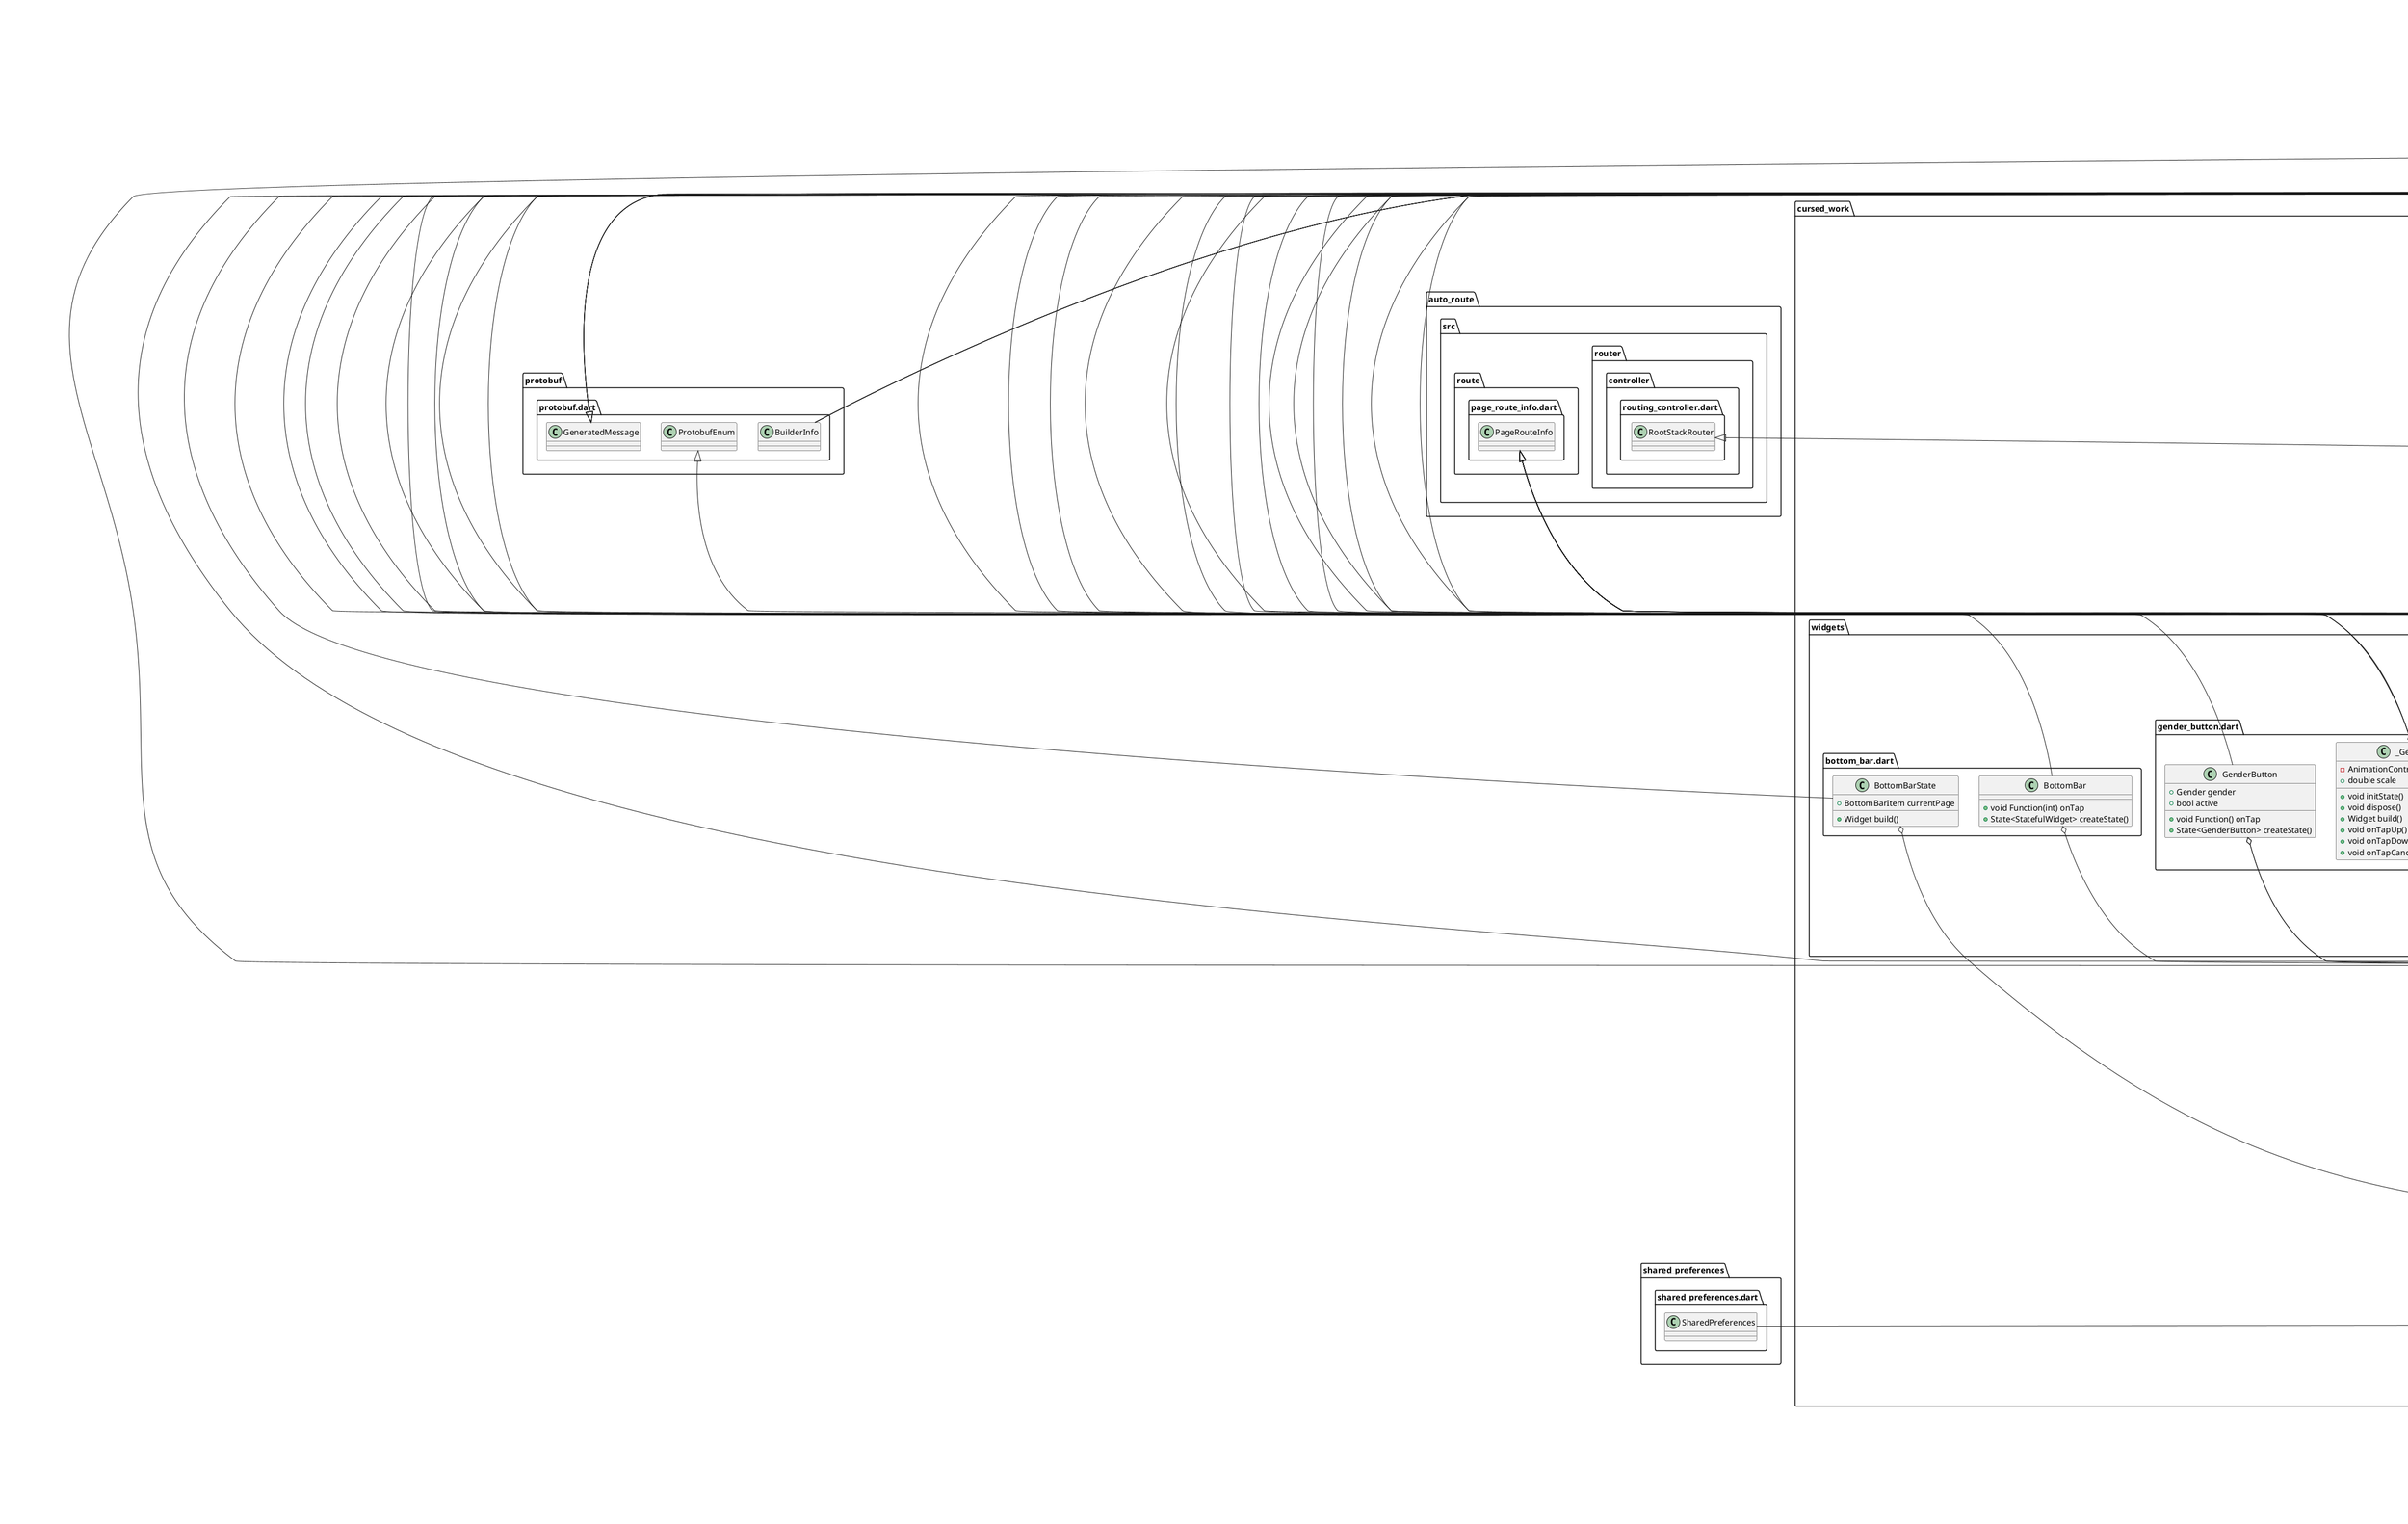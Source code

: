 @startuml
set namespaceSeparator ::

class "cursed_work::controllers::feed_controller.dart::FeedController" {
  +RxBool loaded
  +CredentialsRepository credentialsRepository
  +RxList<RecommendationModel> recommendations
  +RxBool loading
  +RxBool scrolledToBottom
  -PublishSubject<int> _listUpdated
  +Mutex mutex
  +RecommendationModel stab
  +Stream<int> listUpdated
  +Future<void> load()
  +Future<List<RecommendationModel>> getListForFetch()
  +Future<void> fetch()
  -Future<void> _updateLocal()
  +Future<void> reload()
}

"cursed_work::controllers::feed_controller.dart::FeedController" o-- "get::get_rx::src::rx_types::rx_types.dart::RxBool"
"cursed_work::controllers::feed_controller.dart::FeedController" o-- "cursed_work::repositories::credentials_repository.dart::CredentialsRepository"
"cursed_work::controllers::feed_controller.dart::FeedController" o-- "get::get_rx::src::rx_types::rx_types.dart::RxList<RecommendationModel>"
"cursed_work::controllers::feed_controller.dart::FeedController" o-- "rxdart::src::subjects::publish_subject.dart::PublishSubject<int>"
"cursed_work::controllers::feed_controller.dart::FeedController" o-- "mutex::mutex.dart::Mutex"
"cursed_work::controllers::feed_controller.dart::FeedController" o-- "cursed_work::utils::models::recommendation_model.dart::RecommendationModel"
"cursed_work::controllers::feed_controller.dart::FeedController" o-- "dart::async::Stream<int>"
"get::get_state_manager::src::simple::get_controllers.dart::GetxController" <|-- "cursed_work::controllers::feed_controller.dart::FeedController"

class "cursed_work::controllers::profile_controller.dart::ProfileController" {
  +RxBool loaded
  +RxInt bpm
  +RxInt steps
  +List<DeviceModel> devices
  +CredentialsRepository credentialsRepository
  +Future<void> load()
  +Future<void> addDevice()
}

"cursed_work::controllers::profile_controller.dart::ProfileController" o-- "get::get_rx::src::rx_types::rx_types.dart::RxBool"
"cursed_work::controllers::profile_controller.dart::ProfileController" o-- "get::get_rx::src::rx_types::rx_types.dart::RxInt"
"cursed_work::controllers::profile_controller.dart::ProfileController" o-- "cursed_work::repositories::credentials_repository.dart::CredentialsRepository"
"get::get_state_manager::src::simple::get_controllers.dart::GetxController" <|-- "cursed_work::controllers::profile_controller.dart::ProfileController"

class "cursed_work::controllers::registration_controller.dart::LoginController" {
  +CredentialsRepository credentialsRepository
  +Future<bool> checkLogin()
  +Future<bool> register()
}

"cursed_work::controllers::registration_controller.dart::LoginController" o-- "cursed_work::repositories::credentials_repository.dart::CredentialsRepository"
"get::get_state_manager::src::simple::get_controllers.dart::GetxController" <|-- "cursed_work::controllers::registration_controller.dart::LoginController"

class "cursed_work::controllers::settings_controller.dart::SettingsController" {
  +RxBool loaded
  +RxString username
  +RxString name
  +RxString surname
  +RxString date
  +Rx<Int64> height
  +Rx<Int64> weight
  +Rx<Gender> gender
  +RxString avatarRemote
  +RxString avatarLocal
  +CredentialsRepository credentialsRepository
  +Future<void> load()
  +Future<void> updateSettings()
  +void changeGender()
}

"cursed_work::controllers::settings_controller.dart::SettingsController" o-- "get::get_rx::src::rx_types::rx_types.dart::RxBool"
"cursed_work::controllers::settings_controller.dart::SettingsController" o-- "get::get_rx::src::rx_types::rx_types.dart::RxString"
"cursed_work::controllers::settings_controller.dart::SettingsController" o-- "get::get_rx::src::rx_types::rx_types.dart::Rx<Int64>"
"cursed_work::controllers::settings_controller.dart::SettingsController" o-- "get::get_rx::src::rx_types::rx_types.dart::Rx<Gender>"
"cursed_work::controllers::settings_controller.dart::SettingsController" o-- "cursed_work::repositories::credentials_repository.dart::CredentialsRepository"
"get::get_state_manager::src::simple::get_controllers.dart::GetxController" <|-- "cursed_work::controllers::settings_controller.dart::SettingsController"

class "cursed_work::controllers::stat_controller.dart::StatisticsController" {
  +RxBool loaded
  +Rx<StepsStatisticsModel> stepsModel
  +Rx<BpmStatisticsModel> bpmModel
  +Rx<SleepStatisticsModel> sleepModel
  +CredentialsRepository credentialsRepository
  +Future<void> load()
}

"cursed_work::controllers::stat_controller.dart::StatisticsController" o-- "get::get_rx::src::rx_types::rx_types.dart::RxBool"
"cursed_work::controllers::stat_controller.dart::StatisticsController" o-- "get::get_rx::src::rx_types::rx_types.dart::Rx<StepsStatisticsModel>"
"cursed_work::controllers::stat_controller.dart::StatisticsController" o-- "get::get_rx::src::rx_types::rx_types.dart::Rx<BpmStatisticsModel>"
"cursed_work::controllers::stat_controller.dart::StatisticsController" o-- "get::get_rx::src::rx_types::rx_types.dart::Rx<SleepStatisticsModel>"
"cursed_work::controllers::stat_controller.dart::StatisticsController" o-- "cursed_work::repositories::credentials_repository.dart::CredentialsRepository"
"get::get_state_manager::src::simple::get_controllers.dart::GetxController" <|-- "cursed_work::controllers::stat_controller.dart::StatisticsController"

class "cursed_work::grpc::generated::auth.pb.dart::CheckLoginRequest" {
  {static} -BuilderInfo _i
  {static} -CheckLoginRequest? _defaultInstance
  +BuilderInfo info_
  +String login
  +CheckLoginRequest clone()
  +CheckLoginRequest copyWith()
  {static} +CheckLoginRequest create()
  +CheckLoginRequest createEmptyInstance()
  {static} +PbList<CheckLoginRequest> createRepeated()
  {static} +CheckLoginRequest getDefault()
  +bool hasLogin()
  +void clearLogin()
}

"cursed_work::grpc::generated::auth.pb.dart::CheckLoginRequest" o-- "protobuf::protobuf.dart::BuilderInfo"
"cursed_work::grpc::generated::auth.pb.dart::CheckLoginRequest" o-- "cursed_work::grpc::generated::auth.pb.dart::CheckLoginRequest"
"protobuf::protobuf.dart::GeneratedMessage" <|-- "cursed_work::grpc::generated::auth.pb.dart::CheckLoginRequest"

class "cursed_work::grpc::generated::auth.pb.dart::CheckLoginResponse" {
  {static} -BuilderInfo _i
  {static} -CheckLoginResponse? _defaultInstance
  +BuilderInfo info_
  +Status status
  +CheckLoginResponse clone()
  +CheckLoginResponse copyWith()
  {static} +CheckLoginResponse create()
  +CheckLoginResponse createEmptyInstance()
  {static} +PbList<CheckLoginResponse> createRepeated()
  {static} +CheckLoginResponse getDefault()
  +bool hasStatus()
  +void clearStatus()
}

"cursed_work::grpc::generated::auth.pb.dart::CheckLoginResponse" o-- "protobuf::protobuf.dart::BuilderInfo"
"cursed_work::grpc::generated::auth.pb.dart::CheckLoginResponse" o-- "cursed_work::grpc::generated::auth.pb.dart::CheckLoginResponse"
"cursed_work::grpc::generated::auth.pb.dart::CheckLoginResponse" o-- "cursed_work::grpc::generated::auth.pbenum.dart::Status"
"protobuf::protobuf.dart::GeneratedMessage" <|-- "cursed_work::grpc::generated::auth.pb.dart::CheckLoginResponse"

class "cursed_work::grpc::generated::auth.pb.dart::RegistrationRequest" {
  {static} -BuilderInfo _i
  {static} -RegistrationRequest? _defaultInstance
  +BuilderInfo info_
  +String login
  +String password
  +RegistrationRequest clone()
  +RegistrationRequest copyWith()
  {static} +RegistrationRequest create()
  +RegistrationRequest createEmptyInstance()
  {static} +PbList<RegistrationRequest> createRepeated()
  {static} +RegistrationRequest getDefault()
  +bool hasLogin()
  +void clearLogin()
  +bool hasPassword()
  +void clearPassword()
}

"cursed_work::grpc::generated::auth.pb.dart::RegistrationRequest" o-- "protobuf::protobuf.dart::BuilderInfo"
"cursed_work::grpc::generated::auth.pb.dart::RegistrationRequest" o-- "cursed_work::grpc::generated::auth.pb.dart::RegistrationRequest"
"protobuf::protobuf.dart::GeneratedMessage" <|-- "cursed_work::grpc::generated::auth.pb.dart::RegistrationRequest"

class "cursed_work::grpc::generated::auth.pb.dart::RegistrationResponse" {
  {static} -BuilderInfo _i
  {static} -RegistrationResponse? _defaultInstance
  +BuilderInfo info_
  +Status status
  +RegistrationResponse clone()
  +RegistrationResponse copyWith()
  {static} +RegistrationResponse create()
  +RegistrationResponse createEmptyInstance()
  {static} +PbList<RegistrationResponse> createRepeated()
  {static} +RegistrationResponse getDefault()
  +bool hasStatus()
  +void clearStatus()
}

"cursed_work::grpc::generated::auth.pb.dart::RegistrationResponse" o-- "protobuf::protobuf.dart::BuilderInfo"
"cursed_work::grpc::generated::auth.pb.dart::RegistrationResponse" o-- "cursed_work::grpc::generated::auth.pb.dart::RegistrationResponse"
"cursed_work::grpc::generated::auth.pb.dart::RegistrationResponse" o-- "cursed_work::grpc::generated::auth.pbenum.dart::Status"
"protobuf::protobuf.dart::GeneratedMessage" <|-- "cursed_work::grpc::generated::auth.pb.dart::RegistrationResponse"

class "cursed_work::grpc::generated::auth.pbenum.dart::Status" {
  {static} +Status NOTHING
  {static} +Status SUCCESS
  {static} +Status CONFLICT
  {static} +List<Status> values
  {static} -Map<int, Status> _byValue
  {static} +Status? valueOf()
}

"cursed_work::grpc::generated::auth.pbenum.dart::Status" o-- "cursed_work::grpc::generated::auth.pbenum.dart::Status"
"protobuf::protobuf.dart::ProtobufEnum" <|-- "cursed_work::grpc::generated::auth.pbenum.dart::Status"

class "cursed_work::grpc::generated::auth.pbgrpc.dart::AuthServiceClient" {
  {static} -ClientMethod<CheckLoginRequest, CheckLoginResponse> _$checkLogin
  {static} -ClientMethod<RegistrationRequest, RegistrationResponse> _$registration
  +ResponseFuture<CheckLoginResponse> checkLogin()
  +ResponseFuture<RegistrationResponse> registration()
}

"cursed_work::grpc::generated::auth.pbgrpc.dart::AuthServiceClient" o-- "grpc::src::client::method.dart::ClientMethod<CheckLoginRequest, CheckLoginResponse>"
"cursed_work::grpc::generated::auth.pbgrpc.dart::AuthServiceClient" o-- "grpc::src::client::method.dart::ClientMethod<RegistrationRequest, RegistrationResponse>"
"grpc::src::client::client.dart::Client" <|-- "cursed_work::grpc::generated::auth.pbgrpc.dart::AuthServiceClient"

abstract class "cursed_work::grpc::generated::auth.pbgrpc.dart::AuthServiceBase" {
  +String $name
  +Future<CheckLoginResponse> checkLogin_Pre()
  +Future<RegistrationResponse> registration_Pre()
  +Future<CheckLoginResponse> checkLogin()
  +Future<RegistrationResponse> registration()
}

"grpc::src::server::service.dart::Service" <|-- "cursed_work::grpc::generated::auth.pbgrpc.dart::AuthServiceBase"

class "cursed_work::main.dart::MyApp" {
  -AppRouter _appRouter
  +CredentialsRepository credentialsRepository
  +SettingsController settings
  +ProfileController profile
  +FeedController feed
  +LoginController login
  +StatisticsController statistics
  +Widget build()
}

"cursed_work::main.dart::MyApp" o-- "cursed_work::navigation::router.gr.dart::AppRouter"
"cursed_work::main.dart::MyApp" o-- "cursed_work::repositories::credentials_repository.dart::CredentialsRepository"
"cursed_work::main.dart::MyApp" o-- "cursed_work::controllers::settings_controller.dart::SettingsController"
"cursed_work::main.dart::MyApp" o-- "cursed_work::controllers::profile_controller.dart::ProfileController"
"cursed_work::main.dart::MyApp" o-- "cursed_work::controllers::feed_controller.dart::FeedController"
"cursed_work::main.dart::MyApp" o-- "cursed_work::controllers::registration_controller.dart::LoginController"
"cursed_work::main.dart::MyApp" o-- "cursed_work::controllers::stat_controller.dart::StatisticsController"
"flutter::src::widgets::framework.dart::StatelessWidget" <|-- "cursed_work::main.dart::MyApp"

class "cursed_work::navigation::router.dart::$AppRouter" {
}

class "cursed_work::navigation::router.gr.dart::AppRouter" {
  +Map<String, Page<dynamic> Function(RouteData)> pagesMap
  +List<RouteConfig> routes
}

"auto_route::src::router::controller::routing_controller.dart::RootStackRouter" <|-- "cursed_work::navigation::router.gr.dart::AppRouter"

class "cursed_work::navigation::router.gr.dart::InitRouter" {
  {static} +String name
}

"auto_route::src::route::page_route_info.dart::PageRouteInfo" <|-- "cursed_work::navigation::router.gr.dart::InitRouter"

class "cursed_work::navigation::router.gr.dart::AccountRouter" {
  {static} +String name
}

"auto_route::src::route::page_route_info.dart::PageRouteInfo" <|-- "cursed_work::navigation::router.gr.dart::AccountRouter"

class "cursed_work::navigation::router.gr.dart::PasswordRouter" {
  {static} +String name
}

"auto_route::src::route::page_route_info.dart::PageRouteInfo" <|-- "cursed_work::navigation::router.gr.dart::PasswordRouter"

class "cursed_work::navigation::router.gr.dart::PersonalDataRouter" {
  {static} +String name
}

"auto_route::src::route::page_route_info.dart::PageRouteInfo" <|-- "cursed_work::navigation::router.gr.dart::PersonalDataRouter"

class "cursed_work::navigation::router.gr.dart::BiometricsRouter" {
  {static} +String name
}

"auto_route::src::route::page_route_info.dart::PageRouteInfo" <|-- "cursed_work::navigation::router.gr.dart::BiometricsRouter"

class "cursed_work::navigation::router.gr.dart::AvatarRouter" {
  {static} +String name
}

"auto_route::src::route::page_route_info.dart::PageRouteInfo" <|-- "cursed_work::navigation::router.gr.dart::AvatarRouter"

class "cursed_work::navigation::router.gr.dart::LoginRouter" {
  {static} +String name
}

"auto_route::src::route::page_route_info.dart::PageRouteInfo" <|-- "cursed_work::navigation::router.gr.dart::LoginRouter"

class "cursed_work::navigation::router.gr.dart::SettingsRouter" {
  {static} +String name
}

"auto_route::src::route::page_route_info.dart::PageRouteInfo" <|-- "cursed_work::navigation::router.gr.dart::SettingsRouter"

class "cursed_work::navigation::router.gr.dart::WelcomeRouter" {
  {static} +String name
}

"auto_route::src::route::page_route_info.dart::PageRouteInfo" <|-- "cursed_work::navigation::router.gr.dart::WelcomeRouter"

class "cursed_work::navigation::router.gr.dart::RecommendationRouter" {
  {static} +String name
}

"auto_route::src::route::page_route_info.dart::PageRouteInfo" <|-- "cursed_work::navigation::router.gr.dart::RecommendationRouter"

class "cursed_work::navigation::router.gr.dart::RecommendationRouterArgs" {
  +Key? key
  +RecommendationModel recommendation
  +String toString()
}

"cursed_work::navigation::router.gr.dart::RecommendationRouterArgs" o-- "flutter::src::foundation::key.dart::Key"
"cursed_work::navigation::router.gr.dart::RecommendationRouterArgs" o-- "cursed_work::utils::models::recommendation_model.dart::RecommendationModel"

class "cursed_work::navigation::router.gr.dart::MainRouter" {
  {static} +String name
}

"auto_route::src::route::page_route_info.dart::PageRouteInfo" <|-- "cursed_work::navigation::router.gr.dart::MainRouter"

class "cursed_work::navigation::router.gr.dart::MainRouterArgs" {
  +Key? key
  +bool firstTime
  +String toString()
}

"cursed_work::navigation::router.gr.dart::MainRouterArgs" o-- "flutter::src::foundation::key.dart::Key"

class "cursed_work::navigation::router.gr.dart::FeedRouter" {
  {static} +String name
}

"auto_route::src::route::page_route_info.dart::PageRouteInfo" <|-- "cursed_work::navigation::router.gr.dart::FeedRouter"

class "cursed_work::navigation::router.gr.dart::StatisticsRouter" {
  {static} +String name
}

"auto_route::src::route::page_route_info.dart::PageRouteInfo" <|-- "cursed_work::navigation::router.gr.dart::StatisticsRouter"

class "cursed_work::navigation::router.gr.dart::ProfileRouter" {
  {static} +String name
}

"auto_route::src::route::page_route_info.dart::PageRouteInfo" <|-- "cursed_work::navigation::router.gr.dart::ProfileRouter"

class "cursed_work::pages::init_page.dart::InitPage" {
  +InitPageState createState()
}

"flutter::src::widgets::framework.dart::StatefulWidget" <|-- "cursed_work::pages::init_page.dart::InitPage"

class "cursed_work::pages::init_page.dart::InitPageState" {
  -CompositeSubscription _sub
  +UniqueKey routerKey
  +void initState()
  +void dispose()
  +Widget build()
}

"cursed_work::pages::init_page.dart::InitPageState" o-- "rxdart::src::utils::composite_subscription.dart::CompositeSubscription"
"cursed_work::pages::init_page.dart::InitPageState" o-- "flutter::src::widgets::framework.dart::UniqueKey"
"flutter::src::widgets::framework.dart::State" <|-- "cursed_work::pages::init_page.dart::InitPageState"

class "cursed_work::pages::login_page.dart::LoginPage" {
  +LoginPageState createState()
}

"flutter::src::widgets::framework.dart::StatefulWidget" <|-- "cursed_work::pages::login_page.dart::LoginPage"

class "cursed_work::pages::login_page.dart::LoginPageState" {
  +CredentialsRepository credentialsRepository
  +TextEditingController emailController
  +TextEditingController passwordController
  +RxBool visible
  +RxString emailError
  +RxBool active
  +bool obscure
  +void initState()
  +Widget build()
  +void loginTap()
}

"cursed_work::pages::login_page.dart::LoginPageState" o-- "cursed_work::repositories::credentials_repository.dart::CredentialsRepository"
"cursed_work::pages::login_page.dart::LoginPageState" o-- "flutter::src::widgets::editable_text.dart::TextEditingController"
"cursed_work::pages::login_page.dart::LoginPageState" o-- "get::get_rx::src::rx_types::rx_types.dart::RxBool"
"cursed_work::pages::login_page.dart::LoginPageState" o-- "get::get_rx::src::rx_types::rx_types.dart::RxString"
"flutter::src::widgets::framework.dart::State" <|-- "cursed_work::pages::login_page.dart::LoginPageState"

class "cursed_work::pages::profile::profile_page.dart::ProfilePage" {
  +ProfilePageState createState()
}

"flutter::src::widgets::framework.dart::StatefulWidget" <|-- "cursed_work::pages::profile::profile_page.dart::ProfilePage"

class "cursed_work::pages::profile::profile_page.dart::ProfilePageState" {
  -GlobalKey<State<StatefulWidget>> _preferencesKey
  +CredentialsRepository credentialsRepository
  -SettingsController _settings
  -ProfileController _profile
  +void initState()
  +Widget build()
  +Row buildUserMetrics()
  +Row buildTopBar()
}

"cursed_work::pages::profile::profile_page.dart::ProfilePageState" o-- "flutter::src::widgets::framework.dart::GlobalKey<State<StatefulWidget>>"
"cursed_work::pages::profile::profile_page.dart::ProfilePageState" o-- "cursed_work::repositories::credentials_repository.dart::CredentialsRepository"
"cursed_work::pages::profile::profile_page.dart::ProfilePageState" o-- "cursed_work::controllers::settings_controller.dart::SettingsController"
"cursed_work::pages::profile::profile_page.dart::ProfilePageState" o-- "cursed_work::controllers::profile_controller.dart::ProfileController"
"flutter::src::widgets::framework.dart::State" <|-- "cursed_work::pages::profile::profile_page.dart::ProfilePageState"

class "cursed_work::pages::profile::settings_page.dart::SettingsPage" {
  +SettingsPageState createState()
}

"flutter::src::widgets::framework.dart::StatefulWidget" <|-- "cursed_work::pages::profile::settings_page.dart::SettingsPage"

class "cursed_work::pages::profile::settings_page.dart::SettingsPageState" {
  -TextEditingController _nameController
  -TextEditingController _surnameController
  -TextEditingController _dateController
  -TextEditingController _heightController
  -TextEditingController _weightController
  -RxBool _activeButton
  +RxString nameError
  +RxString surnameError
  +RxString dateError
  +RxString heightError
  +RxString weightError
  -GlobalKey<State<StatefulWidget>> _preferencesKey
  -ImagePicker _picker
  +CredentialsRepository credentialsRepository
  -SettingsController _settingsController
  +void initState()
  +void didChangeDependencies()
  +Future<void> setAllFields()
  +Widget build()
  +void setButton()
  +void showSettingsMenu()
}

"cursed_work::pages::profile::settings_page.dart::SettingsPageState" o-- "flutter::src::widgets::editable_text.dart::TextEditingController"
"cursed_work::pages::profile::settings_page.dart::SettingsPageState" o-- "get::get_rx::src::rx_types::rx_types.dart::RxBool"
"cursed_work::pages::profile::settings_page.dart::SettingsPageState" o-- "get::get_rx::src::rx_types::rx_types.dart::RxString"
"cursed_work::pages::profile::settings_page.dart::SettingsPageState" o-- "flutter::src::widgets::framework.dart::GlobalKey<State<StatefulWidget>>"
"cursed_work::pages::profile::settings_page.dart::SettingsPageState" o-- "image_picker::image_picker.dart::ImagePicker"
"cursed_work::pages::profile::settings_page.dart::SettingsPageState" o-- "cursed_work::repositories::credentials_repository.dart::CredentialsRepository"
"cursed_work::pages::profile::settings_page.dart::SettingsPageState" o-- "cursed_work::controllers::settings_controller.dart::SettingsController"
"flutter::src::widgets::framework.dart::State" <|-- "cursed_work::pages::profile::settings_page.dart::SettingsPageState"

class "cursed_work::pages::recomendations::feed_page.dart::FeedPage" {
  +FeedPageState createState()
}

"flutter::src::widgets::framework.dart::StatefulWidget" <|-- "cursed_work::pages::recomendations::feed_page.dart::FeedPage"

class "cursed_work::pages::recomendations::feed_page.dart::FeedPageState" {
  +FeedController feedController
  -bool _initialized
  -CompositeSubscription _sub
  -PagingController<int, RecommendationModel> _pagingController
  +CredentialsRepository credentialsRepository
  +void initState()
  -Future<void> _fetch()
  +void didChangeDependencies()
  +void dispose()
  +Widget build()
}

"cursed_work::pages::recomendations::feed_page.dart::FeedPageState" o-- "cursed_work::controllers::feed_controller.dart::FeedController"
"cursed_work::pages::recomendations::feed_page.dart::FeedPageState" o-- "rxdart::src::utils::composite_subscription.dart::CompositeSubscription"
"cursed_work::pages::recomendations::feed_page.dart::FeedPageState" o-- "infinite_scroll_pagination::src::core::paging_controller.dart::PagingController<int, RecommendationModel>"
"cursed_work::pages::recomendations::feed_page.dart::FeedPageState" o-- "cursed_work::repositories::credentials_repository.dart::CredentialsRepository"
"flutter::src::widgets::framework.dart::State" <|-- "cursed_work::pages::recomendations::feed_page.dart::FeedPageState"

class "cursed_work::pages::recomendations::recomendation_page.dart::RecommendationPage" {
  +RecommendationModel recommendation
  +RecommendationPageState createState()
}

"cursed_work::pages::recomendations::recomendation_page.dart::RecommendationPage" o-- "cursed_work::utils::models::recommendation_model.dart::RecommendationModel"
"flutter::src::widgets::framework.dart::StatefulWidget" <|-- "cursed_work::pages::recomendations::recomendation_page.dart::RecommendationPage"

class "cursed_work::pages::recomendations::recomendation_page.dart::RecommendationPageState" {
  +CredentialsRepository credentialsRepository
  +void initState()
  +Widget build()
}

"cursed_work::pages::recomendations::recomendation_page.dart::RecommendationPageState" o-- "cursed_work::repositories::credentials_repository.dart::CredentialsRepository"
"flutter::src::widgets::framework.dart::State" <|-- "cursed_work::pages::recomendations::recomendation_page.dart::RecommendationPageState"

class "cursed_work::pages::registration::account_page.dart::AccountPage" {
  +AccountPageState createState()
}

"flutter::src::widgets::framework.dart::StatefulWidget" <|-- "cursed_work::pages::registration::account_page.dart::AccountPage"

class "cursed_work::pages::registration::account_page.dart::AccountPageState" {
  +TextEditingController emailController
  +TextEditingController nicknameController
  +RxString emailError
  +RxString nicknameError
  -SettingsController _settingsController
  -LoginController _loginController
  +RxBool visible
  +RxBool active
  +void initState()
  +Widget build()
  +Future<void> nextAction()
  +void setButton()
}

"cursed_work::pages::registration::account_page.dart::AccountPageState" o-- "flutter::src::widgets::editable_text.dart::TextEditingController"
"cursed_work::pages::registration::account_page.dart::AccountPageState" o-- "get::get_rx::src::rx_types::rx_types.dart::RxString"
"cursed_work::pages::registration::account_page.dart::AccountPageState" o-- "cursed_work::controllers::settings_controller.dart::SettingsController"
"cursed_work::pages::registration::account_page.dart::AccountPageState" o-- "cursed_work::controllers::registration_controller.dart::LoginController"
"cursed_work::pages::registration::account_page.dart::AccountPageState" o-- "get::get_rx::src::rx_types::rx_types.dart::RxBool"
"flutter::src::widgets::framework.dart::State" <|-- "cursed_work::pages::registration::account_page.dart::AccountPageState"

class "cursed_work::pages::registration::avatar_page.dart::AvatarPage" {
  +AvatarPageState createState()
}

"flutter::src::widgets::framework.dart::StatefulWidget" <|-- "cursed_work::pages::registration::avatar_page.dart::AvatarPage"

class "cursed_work::pages::registration::avatar_page.dart::AvatarPageState" {
  +RxString path
  +RxBool loading
  -ImagePicker _picker
  -SettingsController _settingsController
  +void initState()
  +Widget build()
}

"cursed_work::pages::registration::avatar_page.dart::AvatarPageState" o-- "get::get_rx::src::rx_types::rx_types.dart::RxString"
"cursed_work::pages::registration::avatar_page.dart::AvatarPageState" o-- "get::get_rx::src::rx_types::rx_types.dart::RxBool"
"cursed_work::pages::registration::avatar_page.dart::AvatarPageState" o-- "image_picker::image_picker.dart::ImagePicker"
"cursed_work::pages::registration::avatar_page.dart::AvatarPageState" o-- "cursed_work::controllers::settings_controller.dart::SettingsController"
"flutter::src::widgets::framework.dart::State" <|-- "cursed_work::pages::registration::avatar_page.dart::AvatarPageState"

class "cursed_work::pages::registration::biometrics_page.dart::BiometricsPage" {
  +BiometricsPageState createState()
}

"flutter::src::widgets::framework.dart::StatefulWidget" <|-- "cursed_work::pages::registration::biometrics_page.dart::BiometricsPage"

class "cursed_work::pages::registration::biometrics_page.dart::BiometricsPageState" {
  -SettingsController _settingsController
  -TextEditingController _heightController
  -TextEditingController _weightController
  +RxString heightError
  +RxString weightError
  +RxBool activeButton
  +void initState()
  +void setActive()
  +Widget build()
}

"cursed_work::pages::registration::biometrics_page.dart::BiometricsPageState" o-- "cursed_work::controllers::settings_controller.dart::SettingsController"
"cursed_work::pages::registration::biometrics_page.dart::BiometricsPageState" o-- "flutter::src::widgets::editable_text.dart::TextEditingController"
"cursed_work::pages::registration::biometrics_page.dart::BiometricsPageState" o-- "get::get_rx::src::rx_types::rx_types.dart::RxString"
"cursed_work::pages::registration::biometrics_page.dart::BiometricsPageState" o-- "get::get_rx::src::rx_types::rx_types.dart::RxBool"
"flutter::src::widgets::framework.dart::State" <|-- "cursed_work::pages::registration::biometrics_page.dart::BiometricsPageState"

class "cursed_work::pages::registration::password_page.dart::PasswordPage" {
  +PasswordPageState createState()
}

"flutter::src::widgets::framework.dart::StatefulWidget" <|-- "cursed_work::pages::registration::password_page.dart::PasswordPage"

class "cursed_work::pages::registration::password_page.dart::PasswordPageState" {
  +TextEditingController passwordController
  +TextEditingController repeatedController
  +RxBool visible
  +bool obscure
  +RxString passwordError
  +RxString repeatedError
  +void initState()
  +void didChangeDependencies()
  +Widget build()
}

"cursed_work::pages::registration::password_page.dart::PasswordPageState" o-- "flutter::src::widgets::editable_text.dart::TextEditingController"
"cursed_work::pages::registration::password_page.dart::PasswordPageState" o-- "get::get_rx::src::rx_types::rx_types.dart::RxBool"
"cursed_work::pages::registration::password_page.dart::PasswordPageState" o-- "get::get_rx::src::rx_types::rx_types.dart::RxString"
"flutter::src::widgets::framework.dart::State" <|-- "cursed_work::pages::registration::password_page.dart::PasswordPageState"

class "cursed_work::pages::registration::personal_data_page.dart::PersonalDataPage" {
  +PersonalDataPageState createState()
}

"flutter::src::widgets::framework.dart::StatefulWidget" <|-- "cursed_work::pages::registration::personal_data_page.dart::PersonalDataPage"

class "cursed_work::pages::registration::personal_data_page.dart::PersonalDataPageState" {
  -TextEditingController _nameController
  -TextEditingController _surnameController
  -TextEditingController _dateController
  -RxBool _activeButton
  -SettingsController _settingsController
  +RxString nameError
  +RxString surnameError
  +RxString dateError
  +void initState()
  +void setButton()
  +Widget build()
}

"cursed_work::pages::registration::personal_data_page.dart::PersonalDataPageState" o-- "flutter::src::widgets::editable_text.dart::TextEditingController"
"cursed_work::pages::registration::personal_data_page.dart::PersonalDataPageState" o-- "get::get_rx::src::rx_types::rx_types.dart::RxBool"
"cursed_work::pages::registration::personal_data_page.dart::PersonalDataPageState" o-- "cursed_work::controllers::settings_controller.dart::SettingsController"
"cursed_work::pages::registration::personal_data_page.dart::PersonalDataPageState" o-- "get::get_rx::src::rx_types::rx_types.dart::RxString"
"flutter::src::widgets::framework.dart::State" <|-- "cursed_work::pages::registration::personal_data_page.dart::PersonalDataPageState"

class "cursed_work::pages::statistics::all_statisctics_page.dart::StatisticsPage" {
  +StatisticsPageState createState()
}

"flutter::src::widgets::framework.dart::StatefulWidget" <|-- "cursed_work::pages::statistics::all_statisctics_page.dart::StatisticsPage"

class "cursed_work::pages::statistics::all_statisctics_page.dart::StatisticsPageState" {
  +CredentialsRepository credentialsRepository
  +StatisticsController controller
  +void initState()
  +Widget build()
}

"cursed_work::pages::statistics::all_statisctics_page.dart::StatisticsPageState" o-- "cursed_work::repositories::credentials_repository.dart::CredentialsRepository"
"cursed_work::pages::statistics::all_statisctics_page.dart::StatisticsPageState" o-- "cursed_work::controllers::stat_controller.dart::StatisticsController"
"flutter::src::widgets::framework.dart::State" <|-- "cursed_work::pages::statistics::all_statisctics_page.dart::StatisticsPageState"

class "cursed_work::pages::tabs_page.dart::TabPage" {
  +bool firstTime
  +State<TabPage> createState()
}

"flutter::src::widgets::framework.dart::StatefulWidget" <|-- "cursed_work::pages::tabs_page.dart::TabPage"

class "cursed_work::pages::tabs_page.dart::_TabPageState" {
  +CredentialsRepository credentialsRepository
  +void initState()
  +void didChangeDependencies()
  +void dispose()
  +Widget build()
}

"cursed_work::pages::tabs_page.dart::_TabPageState" o-- "cursed_work::repositories::credentials_repository.dart::CredentialsRepository"
"flutter::src::widgets::framework.dart::State" <|-- "cursed_work::pages::tabs_page.dart::_TabPageState"
"flutter::src::widgets::binding.dart::WidgetsBindingObserver" <|-- "cursed_work::pages::tabs_page.dart::_TabPageState"

class "cursed_work::pages::welcome_page.dart::WelcomePage" {
  +WelcomePageState createState()
}

"flutter::src::widgets::framework.dart::StatefulWidget" <|-- "cursed_work::pages::welcome_page.dart::WelcomePage"

class "cursed_work::pages::welcome_page.dart::WelcomePageState" {
  +TextEditingController emailController
  +TextEditingController passwordController
  +RxBool visible
  +void initState()
  +Widget build()
}

"cursed_work::pages::welcome_page.dart::WelcomePageState" o-- "flutter::src::widgets::editable_text.dart::TextEditingController"
"cursed_work::pages::welcome_page.dart::WelcomePageState" o-- "get::get_rx::src::rx_types::rx_types.dart::RxBool"
"flutter::src::widgets::framework.dart::State" <|-- "cursed_work::pages::welcome_page.dart::WelcomePageState"

class "cursed_work::repositories::credentials_repository.dart::CredentialsRepository" {
  -SharedPreferences? _prefs
  +RxString accessToken
  +Rx<CredentialsState> state
  -GrpcOrGrpcWebClientChannel _authServiceChanel
  -Future<SharedPreferences> _getPrefs()
  +Future<void> logout()
  +Future<void> login()
  +Future<void> restoreCredentials()
  +T client()
}

"cursed_work::repositories::credentials_repository.dart::CredentialsRepository" o-- "shared_preferences::shared_preferences.dart::SharedPreferences"
"cursed_work::repositories::credentials_repository.dart::CredentialsRepository" o-- "get::get_rx::src::rx_types::rx_types.dart::RxString"
"cursed_work::repositories::credentials_repository.dart::CredentialsRepository" o-- "get::get_rx::src::rx_types::rx_types.dart::Rx<CredentialsState>"
"cursed_work::repositories::credentials_repository.dart::CredentialsRepository" o-- "grpc::grpc_or_grpcweb.dart::GrpcOrGrpcWebClientChannel"
"get::get_state_manager::src::simple::get_controllers.dart::GetxController" <|-- "cursed_work::repositories::credentials_repository.dart::CredentialsRepository"

class "cursed_work::repositories::credentials_repository.dart::CredentialsState" {
  +int index
  {static} +List<CredentialsState> values
  {static} +CredentialsState idle
  {static} +CredentialsState loggedIn
  {static} +CredentialsState loggedOut
}

"cursed_work::repositories::credentials_repository.dart::CredentialsState" o-- "cursed_work::repositories::credentials_repository.dart::CredentialsState"
"dart::core::Enum" <|-- "cursed_work::repositories::credentials_repository.dart::CredentialsState"

abstract class "cursed_work::utils::assets.dart::Assets" {
  {static} +String backward_mark
  {static} +String bpm
  {static} +String calendar
  {static} +String camera_plus
  {static} +String female
  {static} +String male
  {static} +String options
  {static} +String placeholder
  {static} +String plus
  {static} +String recommendations
  {static} +String settings
  {static} +String smart_watch
  {static} +String stats
  {static} +String steps
  {static} +String user
  {static} +String eye
  {static} +String moon
}

abstract class "cursed_work::utils::bound.dart::DateBounds" {
  {static} +DateTime left
  {static} +DateTime right
}

abstract class "cursed_work::utils::bound.dart::Durations" {
  {static} +Duration button
}

class "cursed_work::utils::enums.dart::Gender" {
  +int index
  {static} +List<Gender> values
  {static} +Gender none
  {static} +Gender male
  {static} +Gender female
}

"cursed_work::utils::enums.dart::Gender" o-- "cursed_work::utils::enums.dart::Gender"
"dart::core::Enum" <|-- "cursed_work::utils::enums.dart::Gender"

class "cursed_work::utils::enums.dart::SettingsMenuAction" {
  +int index
  {static} +List<SettingsMenuAction> values
  {static} +SettingsMenuAction logout
}

"cursed_work::utils::enums.dart::SettingsMenuAction" o-- "cursed_work::utils::enums.dart::SettingsMenuAction"
"dart::core::Enum" <|-- "cursed_work::utils::enums.dart::SettingsMenuAction"

class "cursed_work::utils::enums.dart::RecommendationLevel" {
  +int index
  {static} +List<RecommendationLevel> values
  {static} +RecommendationLevel info
  {static} +RecommendationLevel warning
}

"cursed_work::utils::enums.dart::RecommendationLevel" o-- "cursed_work::utils::enums.dart::RecommendationLevel"
"dart::core::Enum" <|-- "cursed_work::utils::enums.dart::RecommendationLevel"

class "cursed_work::utils::enums.dart::BottomBarItem" {
  +int index
  {static} +List<BottomBarItem> values
  {static} +BottomBarItem recommendations
  {static} +BottomBarItem statistics
  {static} +BottomBarItem profile
}

"cursed_work::utils::enums.dart::BottomBarItem" o-- "cursed_work::utils::enums.dart::BottomBarItem"
"dart::core::Enum" <|-- "cursed_work::utils::enums.dart::BottomBarItem"

class "cursed_work::utils::enums.dart::MetricsType" {
  +int index
  {static} +List<MetricsType> values
  {static} +MetricsType bpm
  {static} +MetricsType steps
}

"cursed_work::utils::enums.dart::MetricsType" o-- "cursed_work::utils::enums.dart::MetricsType"
"dart::core::Enum" <|-- "cursed_work::utils::enums.dart::MetricsType"

class "cursed_work::utils::models::bpm_model.dart::BpmStatisticsModel" {
  +int bpmLast
  +int bpmAverage
  +String lastMeasuringTime
}

abstract class "cursed_work::utils::models::device_model.dart::Model" {
}

class "cursed_work::utils::models::device_model.dart::DeviceModel" {
  +String name
  +String id
}

"cursed_work::utils::models::device_model.dart::Model" <|-- "cursed_work::utils::models::device_model.dart::DeviceModel"

class "cursed_work::utils::models::recommendation_model.dart::RecommendationModel" {
  +RecommendationLevel level
  +String id
  +String title
  +String mainText
  +String date
  +List<String>? media
}

"cursed_work::utils::models::recommendation_model.dart::RecommendationModel" o-- "cursed_work::utils::enums.dart::RecommendationLevel"

class "cursed_work::utils::models::sleep_model.dart::SleepStatisticsModel" {
  +int currentMark
  +double hours
  +String lastSleepTime
  +int averageMark
}

class "cursed_work::utils::models::steps_model.dart::StepsStatisticsModel" {
  +double stepsCount
  +double stepsGoal
  +double distance
}

abstract class "cursed_work::utils::sizes.dart::AppSizes" {
  {static} +double pageInset
}

abstract class "cursed_work::utils::ui_kit.dart::AppTextStyles" {
  +TextStyle headline1
  {static} +TextStyle heading1()
  {static} +TextStyle heading2()
  {static} +TextStyle button1()
  {static} +TextStyle bigText()
  {static} +TextStyle button2()
  {static} +TextStyle mainText()
  {static} +TextStyle smallText()
  {static} +TextStyle input()
  {static} +TextStyle inter()
}

"cursed_work::utils::ui_kit.dart::AppTextStyles" o-- "flutter::src::painting::text_style.dart::TextStyle"
"flutter::src::material::text_theme.dart::TextTheme" <|-- "cursed_work::utils::ui_kit.dart::AppTextStyles"

abstract class "cursed_work::utils::ui_kit.dart::AppColors" {
  {static} +Color light
  {static} +Color white
  {static} +Color red
  {static} +Color dark
  {static} +Color hintText
  {static} +Color black
  {static} +Color orange
  {static} +Color heart
}

"cursed_work::utils::ui_kit.dart::AppColors" o-- "dart::ui::Color"

class "cursed_work::validation::fields.dart::Nickname" {
  +NicknameError? validator()
}

"formz::formz.dart::FormzInput" <|-- "cursed_work::validation::fields.dart::Nickname"

class "cursed_work::validation::fields.dart::Email" {
  +EmailError? validator()
}

"formz::formz.dart::FormzInput" <|-- "cursed_work::validation::fields.dart::Email"

class "cursed_work::validation::fields.dart::Name" {
  +NameError? validator()
}

"formz::formz.dart::FormzInput" <|-- "cursed_work::validation::fields.dart::Name"

class "cursed_work::validation::fields.dart::Password" {
  +PasswordError? validator()
}

"formz::formz.dart::FormzInput" <|-- "cursed_work::validation::fields.dart::Password"

class "cursed_work::validation::fields.dart::Date" {
  +DateError? validator()
}

"formz::formz.dart::FormzInput" <|-- "cursed_work::validation::fields.dart::Date"

class "cursed_work::validation::fields.dart::Height" {
  +NumberError? validator()
}

"formz::formz.dart::FormzInput" <|-- "cursed_work::validation::fields.dart::Height"

class "cursed_work::validation::fields.dart::Weight" {
  +NumberError? validator()
}

"formz::formz.dart::FormzInput" <|-- "cursed_work::validation::fields.dart::Weight"

class "cursed_work::validation::fields.dart::NicknameError" {
  +int index
  {static} +List<NicknameError> values
  {static} +NicknameError empty
  {static} +NicknameError size
  {static} +NicknameError unique
}

"cursed_work::validation::fields.dart::NicknameError" o-- "cursed_work::validation::fields.dart::NicknameError"
"dart::core::Enum" <|-- "cursed_work::validation::fields.dart::NicknameError"

class "cursed_work::validation::fields.dart::DateError" {
  +int index
  {static} +List<DateError> values
  {static} +DateError empty
  {static} +DateError format
}

"cursed_work::validation::fields.dart::DateError" o-- "cursed_work::validation::fields.dart::DateError"
"dart::core::Enum" <|-- "cursed_work::validation::fields.dart::DateError"

class "cursed_work::validation::fields.dart::EmailError" {
  +int index
  {static} +List<EmailError> values
  {static} +EmailError empty
  {static} +EmailError format
}

"cursed_work::validation::fields.dart::EmailError" o-- "cursed_work::validation::fields.dart::EmailError"
"dart::core::Enum" <|-- "cursed_work::validation::fields.dart::EmailError"

class "cursed_work::validation::fields.dart::NameError" {
  +int index
  {static} +List<NameError> values
  {static} +NameError empty
}

"cursed_work::validation::fields.dart::NameError" o-- "cursed_work::validation::fields.dart::NameError"
"dart::core::Enum" <|-- "cursed_work::validation::fields.dart::NameError"

class "cursed_work::validation::fields.dart::NumberError" {
  +int index
  {static} +List<NumberError> values
  {static} +NumberError empty
  {static} +NumberError format
  {static} +NumberError less
  {static} +NumberError more
}

"cursed_work::validation::fields.dart::NumberError" o-- "cursed_work::validation::fields.dart::NumberError"
"dart::core::Enum" <|-- "cursed_work::validation::fields.dart::NumberError"

class "cursed_work::validation::fields.dart::PasswordError" {
  +int index
  {static} +List<PasswordError> values
  {static} +PasswordError empty
  {static} +PasswordError uppercase
  {static} +PasswordError digits
  {static} +PasswordError lowercase
  {static} +PasswordError specialCharacters
  {static} +PasswordError size
}

"cursed_work::validation::fields.dart::PasswordError" o-- "cursed_work::validation::fields.dart::PasswordError"
"dart::core::Enum" <|-- "cursed_work::validation::fields.dart::PasswordError"

class "cursed_work::validation::forms.dart::AccountForm" {
  +Email email
  +Nickname nickname
  +List<FormzInput<dynamic, dynamic>> inputs
}

"cursed_work::validation::forms.dart::AccountForm" o-- "cursed_work::validation::fields.dart::Email"
"cursed_work::validation::forms.dart::AccountForm" o-- "cursed_work::validation::fields.dart::Nickname"
"formz::formz.dart::FormzMixin" <|-- "cursed_work::validation::forms.dart::AccountForm"

class "cursed_work::validation::forms.dart::PersonalForm" {
  +Date date
  +Name name
  +Name surname
  +List<FormzInput<dynamic, dynamic>> inputs
}

"cursed_work::validation::forms.dart::PersonalForm" o-- "cursed_work::validation::fields.dart::Date"
"cursed_work::validation::forms.dart::PersonalForm" o-- "cursed_work::validation::fields.dart::Name"
"formz::formz.dart::FormzMixin" <|-- "cursed_work::validation::forms.dart::PersonalForm"

class "cursed_work::validation::forms.dart::BiometicsForm" {
  +Height height
  +Weight weight
  +List<FormzInput<dynamic, dynamic>> inputs
}

"cursed_work::validation::forms.dart::BiometicsForm" o-- "cursed_work::validation::fields.dart::Height"
"cursed_work::validation::forms.dart::BiometicsForm" o-- "cursed_work::validation::fields.dart::Weight"
"formz::formz.dart::FormzMixin" <|-- "cursed_work::validation::forms.dart::BiometicsForm"

class "cursed_work::validation::forms.dart::SettingsForm" {
  +Date date
  +Name name
  +Name surname
  +Height height
  +Weight weight
  +List<FormzInput<dynamic, dynamic>> inputs
}

"cursed_work::validation::forms.dart::SettingsForm" o-- "cursed_work::validation::fields.dart::Date"
"cursed_work::validation::forms.dart::SettingsForm" o-- "cursed_work::validation::fields.dart::Name"
"cursed_work::validation::forms.dart::SettingsForm" o-- "cursed_work::validation::fields.dart::Height"
"cursed_work::validation::forms.dart::SettingsForm" o-- "cursed_work::validation::fields.dart::Weight"
"formz::formz.dart::FormzMixin" <|-- "cursed_work::validation::forms.dart::SettingsForm"

class "cursed_work::widgets::avatar.dart::Avatar" {
  +double size
  +String? url
  +String localPath
  +Widget build()
}

"flutter::src::widgets::framework.dart::StatelessWidget" <|-- "cursed_work::widgets::avatar.dart::Avatar"

class "cursed_work::widgets::avatar_adder.dart::AvatarAdder" {
  +double? progress
  +double size
  +String localPath
  +String? remotePath
  +bool loading
  +bool smallCamera
  +void Function()? onPressed
  +Widget build()
}

"cursed_work::widgets::avatar_adder.dart::AvatarAdder" o-- "null::void Function()"
"flutter::src::widgets::framework.dart::StatelessWidget" <|-- "cursed_work::widgets::avatar_adder.dart::AvatarAdder"

class "cursed_work::widgets::bottom_bar.dart::BottomBar" {
  +void Function(int) onTap
  +State<StatefulWidget> createState()
}

"cursed_work::widgets::bottom_bar.dart::BottomBar" o-- "null::void Function(int)"
"flutter::src::widgets::framework.dart::StatefulWidget" <|-- "cursed_work::widgets::bottom_bar.dart::BottomBar"

class "cursed_work::widgets::bottom_bar.dart::BottomBarState" {
  +BottomBarItem currentPage
  +Widget build()
}

"cursed_work::widgets::bottom_bar.dart::BottomBarState" o-- "cursed_work::utils::enums.dart::BottomBarItem"
"flutter::src::widgets::framework.dart::State" <|-- "cursed_work::widgets::bottom_bar.dart::BottomBarState"

class "cursed_work::widgets::gender_button.dart::GenderButton" {
  +Gender gender
  +void Function() onTap
  +bool active
  +State<GenderButton> createState()
}

"cursed_work::widgets::gender_button.dart::GenderButton" o-- "cursed_work::utils::enums.dart::Gender"
"cursed_work::widgets::gender_button.dart::GenderButton" o-- "dart::ui::void Function()"
"flutter::src::widgets::framework.dart::StatefulWidget" <|-- "cursed_work::widgets::gender_button.dart::GenderButton"

class "cursed_work::widgets::gender_button.dart::_GenderButtonState" {
  -AnimationController _animationController
  +double scale
  +void initState()
  +void dispose()
  +Widget build()
  +void onTapUp()
  +void onTapDown()
  +void onTapCancel()
}

"cursed_work::widgets::gender_button.dart::_GenderButtonState" o-- "flutter::src::animation::animation_controller.dart::AnimationController"
"flutter::src::widgets::framework.dart::State" <|-- "cursed_work::widgets::gender_button.dart::_GenderButtonState"
"flutter::src::widgets::ticker_provider.dart::TickerProviderStateMixin" <|-- "cursed_work::widgets::gender_button.dart::_GenderButtonState"

class "cursed_work::widgets::input_field.dart::InputField" {
  +String label
  +Rx<String>? errorString
  +String? hintText
  +String? suffixText
  +double? height
  +EdgeInsets? contentPadding
  +bool focus
  +void Function(String)? onChanged
  +void Function()? onEditingComplete
  +TextEditingController? controller
  +TextCapitalization? capitalization
  +TextInputType? keyboardType
  +List<TextInputFormatter>? inputFormatters
  +bool enabled
  +bool datePicker
  +bool? obscureText
  +void Function()? onObscureTap
  -DateTime _date
  -MaskTextInputFormatter _dateFormatter
  +Widget build()
  +IconButton? buildDatePicker()
}

"cursed_work::widgets::input_field.dart::InputField" o-- "get::get_rx::src::rx_types::rx_types.dart::Rx<String>"
"cursed_work::widgets::input_field.dart::InputField" o-- "flutter::src::painting::edge_insets.dart::EdgeInsets"
"cursed_work::widgets::input_field.dart::InputField" o-- "flutter::src::foundation::basic_types.dart::void Function(String)"
"cursed_work::widgets::input_field.dart::InputField" o-- "dart::ui::void Function()"
"cursed_work::widgets::input_field.dart::InputField" o-- "flutter::src::widgets::editable_text.dart::TextEditingController"
"cursed_work::widgets::input_field.dart::InputField" o-- "flutter::src::services::text_input.dart::TextCapitalization"
"cursed_work::widgets::input_field.dart::InputField" o-- "flutter::src::services::text_input.dart::TextInputType"
"cursed_work::widgets::input_field.dart::InputField" o-- "mask_text_input_formatter::mask_text_input_formatter.dart::MaskTextInputFormatter"
"flutter::src::widgets::framework.dart::StatelessWidget" <|-- "cursed_work::widgets::input_field.dart::InputField"

class "cursed_work::widgets::main_button.dart::AppButton" {
  +String text
  +double height
  +void Function() onTap
  +bool unlocked
  +bool swapColors
  +State<AppButton> createState()
}

"cursed_work::widgets::main_button.dart::AppButton" o-- "dart::ui::void Function()"
"flutter::src::widgets::framework.dart::StatefulWidget" <|-- "cursed_work::widgets::main_button.dart::AppButton"

class "cursed_work::widgets::main_button.dart::_AppButtonState" {
  -AnimationController _animationController
  +double scale
  +void initState()
  +void dispose()
  +Widget build()
  +void onTapUp()
  +void onTapDown()
  +void onTapCancel()
}

"cursed_work::widgets::main_button.dart::_AppButtonState" o-- "flutter::src::animation::animation_controller.dart::AnimationController"
"flutter::src::widgets::framework.dart::State" <|-- "cursed_work::widgets::main_button.dart::_AppButtonState"
"flutter::src::widgets::ticker_provider.dart::TickerProviderStateMixin" <|-- "cursed_work::widgets::main_button.dart::_AppButtonState"

class "cursed_work::widgets::previews::device_preview.dart::DevicePreview" {
  +DeviceModel? device
  +void Function()? onTap
  +State<StatefulWidget> createState()
}

"cursed_work::widgets::previews::device_preview.dart::DevicePreview" o-- "cursed_work::utils::models::device_model.dart::DeviceModel"
"cursed_work::widgets::previews::device_preview.dart::DevicePreview" o-- "dart::ui::void Function()"
"flutter::src::widgets::framework.dart::StatefulWidget" <|-- "cursed_work::widgets::previews::device_preview.dart::DevicePreview"

class "cursed_work::widgets::previews::device_preview.dart::DevicePreviewState" {
  -AnimationController _animationController
  +double scale
  +void initState()
  +void dispose()
  +Widget build()
  +Widget buildNormal()
  +Widget buildPlus()
  +void onTapUp()
  +void onTapDown()
  +void onTapCancel()
}

"cursed_work::widgets::previews::device_preview.dart::DevicePreviewState" o-- "flutter::src::animation::animation_controller.dart::AnimationController"
"flutter::src::widgets::framework.dart::State" <|-- "cursed_work::widgets::previews::device_preview.dart::DevicePreviewState"
"flutter::src::widgets::ticker_provider.dart::TickerProviderStateMixin" <|-- "cursed_work::widgets::previews::device_preview.dart::DevicePreviewState"

class "cursed_work::widgets::previews::heartbeat_card.dart::BpmCard" {
  +BpmStatisticsModel data
  +void Function() onTap
  +Widget build()
}

"cursed_work::widgets::previews::heartbeat_card.dart::BpmCard" o-- "cursed_work::utils::models::bpm_model.dart::BpmStatisticsModel"
"cursed_work::widgets::previews::heartbeat_card.dart::BpmCard" o-- "dart::ui::void Function()"
"flutter::src::widgets::framework.dart::StatelessWidget" <|-- "cursed_work::widgets::previews::heartbeat_card.dart::BpmCard"

class "cursed_work::widgets::previews::metrics_preview.dart::MetricsPreview" {
  +MetricsType type
  +int value
  +Widget build()
}

"cursed_work::widgets::previews::metrics_preview.dart::MetricsPreview" o-- "cursed_work::utils::enums.dart::MetricsType"
"flutter::src::widgets::framework.dart::StatelessWidget" <|-- "cursed_work::widgets::previews::metrics_preview.dart::MetricsPreview"

class "cursed_work::widgets::previews::recommendation_preview.dart::RecommendationPreview" {
  +RecommendationModel data
  +void Function() onTap
  +Widget build()
}

"cursed_work::widgets::previews::recommendation_preview.dart::RecommendationPreview" o-- "cursed_work::utils::models::recommendation_model.dart::RecommendationModel"
"cursed_work::widgets::previews::recommendation_preview.dart::RecommendationPreview" o-- "dart::ui::void Function()"
"flutter::src::widgets::framework.dart::StatelessWidget" <|-- "cursed_work::widgets::previews::recommendation_preview.dart::RecommendationPreview"

class "cursed_work::widgets::previews::sleep_card.dart::SleepCard" {
  +SleepStatisticsModel data
  +void Function() onTap
  +Widget build()
}

"cursed_work::widgets::previews::sleep_card.dart::SleepCard" o-- "cursed_work::utils::models::sleep_model.dart::SleepStatisticsModel"
"cursed_work::widgets::previews::sleep_card.dart::SleepCard" o-- "dart::ui::void Function()"
"flutter::src::widgets::framework.dart::StatelessWidget" <|-- "cursed_work::widgets::previews::sleep_card.dart::SleepCard"

class "cursed_work::widgets::previews::steps_card.dart::StepsCard" {
  +StepsStatisticsModel data
  +void Function() onTap
  +Widget build()
}

"cursed_work::widgets::previews::steps_card.dart::StepsCard" o-- "cursed_work::utils::models::steps_model.dart::StepsStatisticsModel"
"cursed_work::widgets::previews::steps_card.dart::StepsCard" o-- "dart::ui::void Function()"
"flutter::src::widgets::framework.dart::StatelessWidget" <|-- "cursed_work::widgets::previews::steps_card.dart::StepsCard"

class "cursed_work::widgets::settings_menu.dart::PostMenu" {
  +void Function() onLogout
  +double height
  +bool represents()
  +State<StatefulWidget> createState()
}

"cursed_work::widgets::settings_menu.dart::PostMenu" o-- "null::void Function()"
"flutter::src::material::popup_menu.dart::PopupMenuEntry" <|-- "cursed_work::widgets::settings_menu.dart::PostMenu"

class "cursed_work::widgets::settings_menu.dart::_PostMenuState" {
  +Widget build()
}

"flutter::src::widgets::framework.dart::State" <|-- "cursed_work::widgets::settings_menu.dart::_PostMenuState"

class "cursed_work::widgets::top_bar.dart::TopBar" {
  +String leftLabel
  +String centerLabel
  +void Function()? leftAction
  +void Function()? rightAction
  +TextStyle? centerStyle
  +Widget? rightWidget
  +bool disableCurve
  +Widget build()
}

"cursed_work::widgets::top_bar.dart::TopBar" o-- "dart::ui::void Function()"
"cursed_work::widgets::top_bar.dart::TopBar" o-- "flutter::src::painting::text_style.dart::TextStyle"
"cursed_work::widgets::top_bar.dart::TopBar" o-- "flutter::src::widgets::framework.dart::Widget"
"flutter::src::widgets::framework.dart::StatelessWidget" <|-- "cursed_work::widgets::top_bar.dart::TopBar"


@enduml